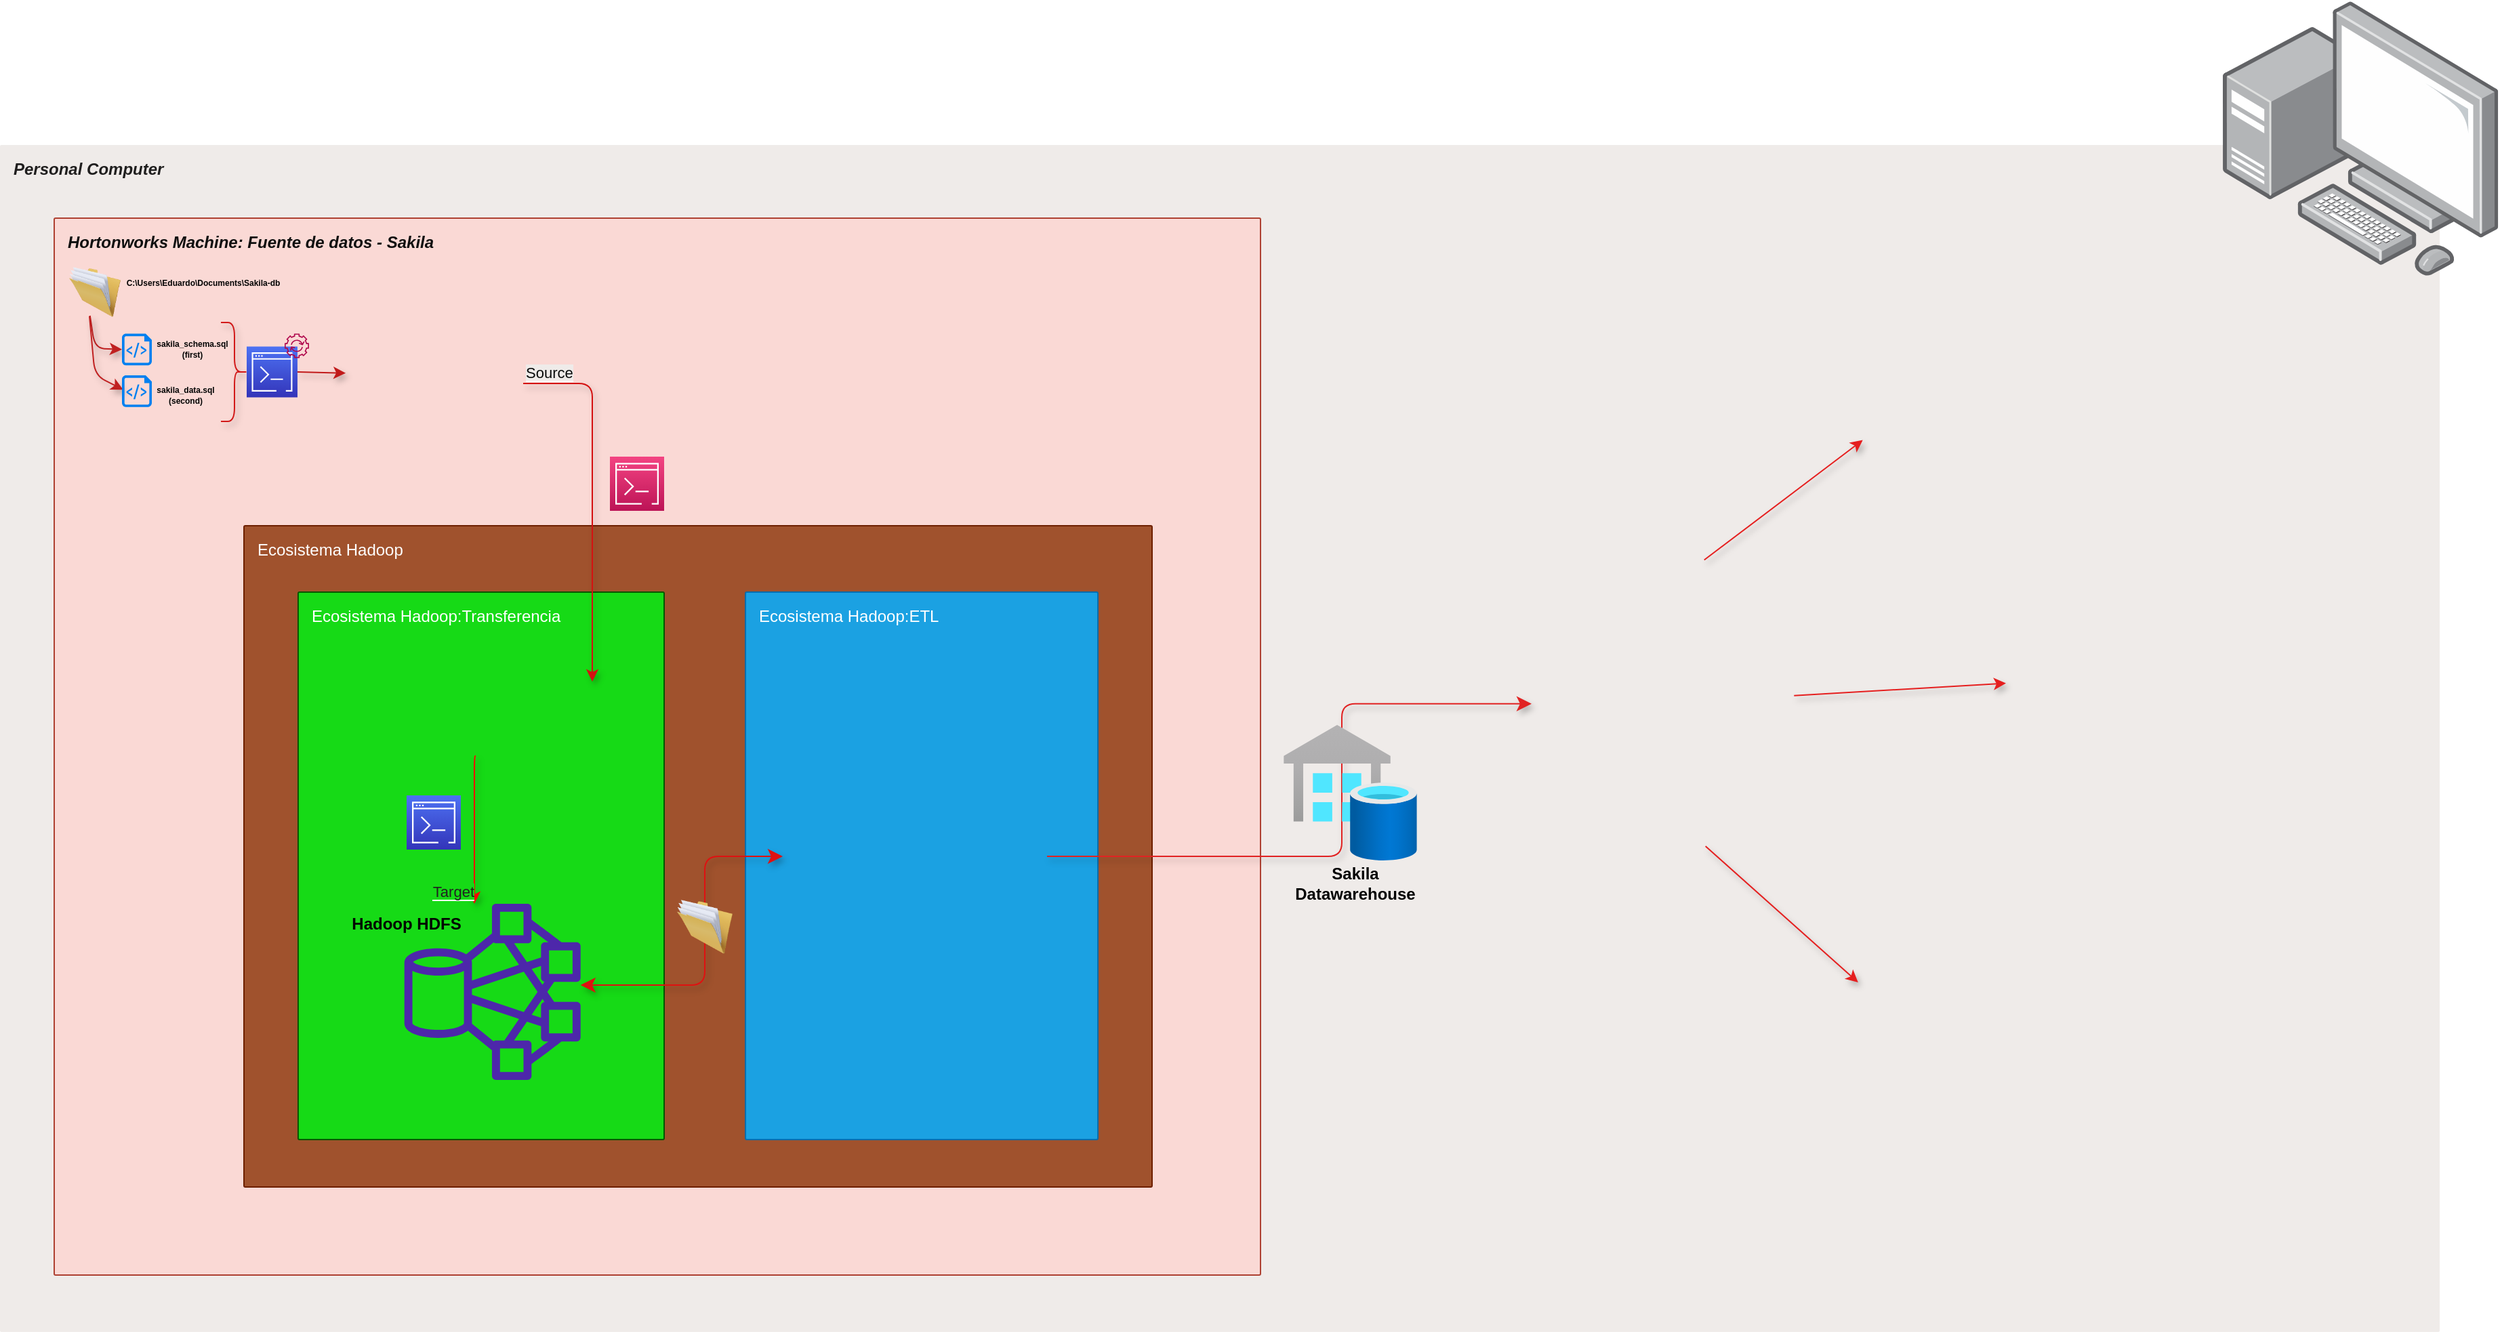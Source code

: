 <mxfile version="21.3.7" type="device">
  <diagram name="Página-1" id="xAY7Q4JVNBK975qAJ0zJ">
    <mxGraphModel dx="2390" dy="2562" grid="1" gridSize="10" guides="1" tooltips="1" connect="1" arrows="1" fold="1" page="1" pageScale="1" pageWidth="827" pageHeight="1169" math="0" shadow="0">
      <root>
        <mxCell id="0" />
        <mxCell id="1" parent="0" />
        <mxCell id="C1L38_kdIar_jfCzdg87-63" value="&lt;font color=&quot;#1f1e1e&quot;&gt;&lt;b&gt;&lt;i&gt;Personal Computer&lt;/i&gt;&lt;/b&gt;&lt;/font&gt;" style="points=[[0,0,0],[0.25,0,0],[0.5,0,0],[0.75,0,0],[1,0,0],[1,0.25,0],[1,0.5,0],[1,0.75,0],[1,1,0],[0.75,1,0],[0.5,1,0],[0.25,1,0],[0,1,0],[0,0.75,0],[0,0.5,0],[0,0.25,0]];rounded=1;absoluteArcSize=1;arcSize=2;html=1;strokeColor=none;gradientColor=none;shadow=0;dashed=0;fontSize=12;fontColor=#9E9E9E;align=left;verticalAlign=top;spacing=10;spacingTop=-4;whiteSpace=wrap;fillColor=#EFEBE9;glass=0;" vertex="1" parent="1">
          <mxGeometry x="100" width="1800" height="876" as="geometry" />
        </mxCell>
        <mxCell id="C1L38_kdIar_jfCzdg87-2" value="&lt;font color=&quot;#0f0f0f&quot;&gt;&lt;b&gt;&lt;i&gt;Hortonworks Machine: Fuente de datos - Sakila&lt;/i&gt;&lt;/b&gt;&lt;/font&gt;" style="points=[[0,0,0],[0.25,0,0],[0.5,0,0],[0.75,0,0],[1,0,0],[1,0.25,0],[1,0.5,0],[1,0.75,0],[1,1,0],[0.75,1,0],[0.5,1,0],[0.25,1,0],[0,1,0],[0,0.75,0],[0,0.5,0],[0,0.25,0]];rounded=1;absoluteArcSize=1;arcSize=2;html=1;strokeColor=#ae4132;shadow=0;dashed=0;fontSize=12;align=left;verticalAlign=top;spacing=10;spacingTop=-4;whiteSpace=wrap;fillColor=#fad9d5;glass=0;" vertex="1" parent="1">
          <mxGeometry x="140" y="54" width="890" height="780" as="geometry" />
        </mxCell>
        <mxCell id="C1L38_kdIar_jfCzdg87-3" value="Ecosistema Hadoop" style="sketch=0;points=[[0,0,0],[0.25,0,0],[0.5,0,0],[0.75,0,0],[1,0,0],[1,0.25,0],[1,0.5,0],[1,0.75,0],[1,1,0],[0.75,1,0],[0.5,1,0],[0.25,1,0],[0,1,0],[0,0.75,0],[0,0.5,0],[0,0.25,0]];rounded=1;absoluteArcSize=1;arcSize=2;html=1;strokeColor=#6D1F00;shadow=0;dashed=0;fontSize=12;align=left;verticalAlign=top;spacing=10;spacingTop=-4;whiteSpace=wrap;fillColor=#a0522d;fontColor=#ffffff;" vertex="1" parent="1">
          <mxGeometry x="280" y="281" width="670" height="488" as="geometry" />
        </mxCell>
        <mxCell id="C1L38_kdIar_jfCzdg87-8" value="" style="shape=image;verticalLabelPosition=bottom;labelBackgroundColor=default;verticalAlign=top;aspect=fixed;imageAspect=0;image=https://www.todopostgresql.com/wp-content/uploads/2021/04/mysql2.png;" vertex="1" parent="1">
          <mxGeometry x="354" y="110" width="132" height="132" as="geometry" />
        </mxCell>
        <mxCell id="C1L38_kdIar_jfCzdg87-17" value="Ecosistema Hadoop:Transferencia" style="sketch=0;points=[[0,0,0],[0.25,0,0],[0.5,0,0],[0.75,0,0],[1,0,0],[1,0.25,0],[1,0.5,0],[1,0.75,0],[1,1,0],[0.75,1,0],[0.5,1,0],[0.25,1,0],[0,1,0],[0,0.75,0],[0,0.5,0],[0,0.25,0]];rounded=1;absoluteArcSize=1;arcSize=2;html=1;strokeColor=#005700;shadow=0;dashed=0;fontSize=12;align=left;verticalAlign=top;spacing=10;spacingTop=-4;whiteSpace=wrap;fillColor=#16da16;fontColor=#ffffff;" vertex="1" parent="1">
          <mxGeometry x="320" y="330" width="270" height="404" as="geometry" />
        </mxCell>
        <mxCell id="C1L38_kdIar_jfCzdg87-12" value="" style="sketch=0;outlineConnect=0;fontColor=#232F3E;gradientColor=none;fillColor=#4D27AA;strokeColor=none;dashed=0;verticalLabelPosition=bottom;verticalAlign=top;align=center;html=1;fontSize=12;fontStyle=0;aspect=fixed;pointerEvents=1;shape=mxgraph.aws4.hdfs_cluster;" vertex="1" parent="1">
          <mxGeometry x="398.35" y="560" width="130" height="130" as="geometry" />
        </mxCell>
        <mxCell id="C1L38_kdIar_jfCzdg87-18" value="Ecosistema Hadoop:ETL" style="sketch=0;points=[[0,0,0],[0.25,0,0],[0.5,0,0],[0.75,0,0],[1,0,0],[1,0.25,0],[1,0.5,0],[1,0.75,0],[1,1,0],[0.75,1,0],[0.5,1,0],[0.25,1,0],[0,1,0],[0,0.75,0],[0,0.5,0],[0,0.25,0]];rounded=1;absoluteArcSize=1;arcSize=2;html=1;strokeColor=#006EAF;shadow=0;dashed=0;fontSize=12;align=left;verticalAlign=top;spacing=10;spacingTop=-4;whiteSpace=wrap;fillColor=#1ba1e2;fontColor=#ffffff;" vertex="1" parent="1">
          <mxGeometry x="650" y="330" width="260" height="404" as="geometry" />
        </mxCell>
        <mxCell id="C1L38_kdIar_jfCzdg87-14" value="&lt;b&gt;&lt;font color=&quot;#030303&quot;&gt;Hadoop HDFS&lt;/font&gt;&lt;/b&gt;" style="text;html=1;strokeColor=none;fillColor=none;align=center;verticalAlign=middle;whiteSpace=wrap;rounded=0;" vertex="1" parent="1">
          <mxGeometry x="350" y="560" width="100" height="30" as="geometry" />
        </mxCell>
        <mxCell id="C1L38_kdIar_jfCzdg87-15" value="" style="shape=image;verticalLabelPosition=bottom;labelBackgroundColor=default;verticalAlign=top;aspect=fixed;imageAspect=0;image=https://upload.wikimedia.org/wikipedia/commons/thumb/b/b4/Apache_Sqoop_logo.svg/2560px-Apache_Sqoop_logo.svg.png;" vertex="1" parent="1">
          <mxGeometry x="362.28" y="400" width="195.44" height="50" as="geometry" />
        </mxCell>
        <mxCell id="C1L38_kdIar_jfCzdg87-23" value="" style="image;points=[];aspect=fixed;html=1;align=center;shadow=0;dashed=0;image=img/lib/allied_telesis/computer_and_terminals/Personal_Computer_with_Server.svg;" vertex="1" parent="1">
          <mxGeometry x="1740" y="-106.28" width="203.14" height="203.14" as="geometry" />
        </mxCell>
        <mxCell id="C1L38_kdIar_jfCzdg87-24" value="" style="shape=image;verticalLabelPosition=bottom;labelBackgroundColor=default;verticalAlign=top;aspect=fixed;imageAspect=0;image=https://varunblogsite.files.wordpress.com/2017/07/hadoop.png;" vertex="1" parent="1">
          <mxGeometry x="160" y="620" width="305.71" height="214" as="geometry" />
        </mxCell>
        <mxCell id="C1L38_kdIar_jfCzdg87-27" value="" style="endArrow=classic;html=1;rounded=1;exitX=1;exitY=0.5;exitDx=0;exitDy=0;entryX=0.894;entryY=-0.08;entryDx=0;entryDy=0;edgeStyle=orthogonalEdgeStyle;entryPerimeter=0;strokeColor=#d41111;shadow=1;" edge="1" parent="1" source="C1L38_kdIar_jfCzdg87-8" target="C1L38_kdIar_jfCzdg87-15">
          <mxGeometry relative="1" as="geometry">
            <mxPoint x="330" y="430" as="sourcePoint" />
            <mxPoint x="490" y="430" as="targetPoint" />
          </mxGeometry>
        </mxCell>
        <mxCell id="C1L38_kdIar_jfCzdg87-29" value="&lt;font color=&quot;#090b0b&quot; style=&quot;background-color: rgb(239, 235, 233);&quot;&gt;Source&lt;/font&gt;" style="edgeLabel;resizable=0;html=1;align=left;verticalAlign=bottom;" connectable="0" vertex="1" parent="C1L38_kdIar_jfCzdg87-27">
          <mxGeometry x="-1" relative="1" as="geometry" />
        </mxCell>
        <mxCell id="C1L38_kdIar_jfCzdg87-35" value="" style="endArrow=classic;html=1;entryX=1;entryY=0;entryDx=0;entryDy=0;edgeStyle=orthogonalEdgeStyle;shadow=1;rounded=1;exitX=0.454;exitY=1.02;exitDx=0;exitDy=0;exitPerimeter=0;strokeColor=#fc0303;" edge="1" parent="1" source="C1L38_kdIar_jfCzdg87-15" target="C1L38_kdIar_jfCzdg87-14">
          <mxGeometry relative="1" as="geometry">
            <mxPoint x="640" y="210" as="sourcePoint" />
            <mxPoint x="800" y="210" as="targetPoint" />
            <Array as="points">
              <mxPoint x="450" y="451" />
            </Array>
          </mxGeometry>
        </mxCell>
        <mxCell id="C1L38_kdIar_jfCzdg87-38" value="&lt;font style=&quot;background-color: rgb(22, 218, 22);&quot; color=&quot;#212121&quot;&gt;Target&lt;/font&gt;" style="edgeLabel;resizable=0;html=1;align=right;verticalAlign=bottom;" connectable="0" vertex="1" parent="C1L38_kdIar_jfCzdg87-35">
          <mxGeometry x="1" relative="1" as="geometry" />
        </mxCell>
        <mxCell id="C1L38_kdIar_jfCzdg87-41" value="" style="sketch=0;points=[[0,0,0],[0.25,0,0],[0.5,0,0],[0.75,0,0],[1,0,0],[0,1,0],[0.25,1,0],[0.5,1,0],[0.75,1,0],[1,1,0],[0,0.25,0],[0,0.5,0],[0,0.75,0],[1,0.25,0],[1,0.5,0],[1,0.75,0]];points=[[0,0,0],[0.25,0,0],[0.5,0,0],[0.75,0,0],[1,0,0],[0,1,0],[0.25,1,0],[0.5,1,0],[0.75,1,0],[1,1,0],[0,0.25,0],[0,0.5,0],[0,0.75,0],[1,0.25,0],[1,0.5,0],[1,0.75,0]];outlineConnect=0;fontColor=#232F3E;gradientColor=#F34482;gradientDirection=north;fillColor=#BC1356;strokeColor=#ffffff;dashed=0;verticalLabelPosition=bottom;verticalAlign=top;align=center;html=1;fontSize=12;fontStyle=0;aspect=fixed;shape=mxgraph.aws4.resourceIcon;resIcon=mxgraph.aws4.command_line_interface;" vertex="1" parent="1">
          <mxGeometry x="550" y="230" width="40" height="40" as="geometry" />
        </mxCell>
        <mxCell id="C1L38_kdIar_jfCzdg87-42" value="" style="sketch=0;points=[[0,0,0],[0.25,0,0],[0.5,0,0],[0.75,0,0],[1,0,0],[0,1,0],[0.25,1,0],[0.5,1,0],[0.75,1,0],[1,1,0],[0,0.25,0],[0,0.5,0],[0,0.75,0],[1,0.25,0],[1,0.5,0],[1,0.75,0]];outlineConnect=0;fontColor=#232F3E;gradientColor=#4D72F3;gradientDirection=north;fillColor=#3334B9;strokeColor=#ffffff;dashed=0;verticalLabelPosition=bottom;verticalAlign=top;align=center;html=1;fontSize=12;fontStyle=0;aspect=fixed;shape=mxgraph.aws4.resourceIcon;resIcon=mxgraph.aws4.command_line_interface;" vertex="1" parent="1">
          <mxGeometry x="400" y="480" width="40" height="40" as="geometry" />
        </mxCell>
        <mxCell id="C1L38_kdIar_jfCzdg87-45" value="" style="edgeStyle=elbowEdgeStyle;elbow=horizontal;endArrow=classic;html=1;rounded=1;endSize=8;startSize=8;shadow=1;strokeColor=#df1111;startArrow=classic;startFill=1;" edge="1" parent="1" source="C1L38_kdIar_jfCzdg87-12" target="C1L38_kdIar_jfCzdg87-25">
          <mxGeometry width="50" height="50" relative="1" as="geometry">
            <mxPoint x="590" y="460" as="sourcePoint" />
            <mxPoint x="640" y="410" as="targetPoint" />
            <Array as="points">
              <mxPoint x="620" y="620" />
            </Array>
          </mxGeometry>
        </mxCell>
        <mxCell id="C1L38_kdIar_jfCzdg87-46" value="" style="image;html=1;image=img/lib/clip_art/general/Full_Folder_128x128.png" vertex="1" parent="1">
          <mxGeometry x="595" y="557" width="50" height="40" as="geometry" />
        </mxCell>
        <mxCell id="C1L38_kdIar_jfCzdg87-54" value="" style="shape=image;verticalLabelPosition=bottom;labelBackgroundColor=default;verticalAlign=top;aspect=fixed;imageAspect=0;image=https://logos-world.net/wp-content/uploads/2022/02/Microsoft-Power-BI-Symbol.png;clipPath=inset(0% 24.67% 0% 23.33%);" vertex="1" parent="1">
          <mxGeometry x="1230" y="308.34" width="192.12" height="208.13" as="geometry" />
        </mxCell>
        <mxCell id="C1L38_kdIar_jfCzdg87-55" value="" style="shape=image;verticalLabelPosition=bottom;labelBackgroundColor=default;verticalAlign=top;aspect=fixed;imageAspect=0;image=https://upload.wikimedia.org/wikipedia/commons/c/c0/Opsview_Monitor_5.0_Dashboard.png;" vertex="1" parent="1">
          <mxGeometry x="1580" y="340" width="225.62" height="114.5" as="geometry" />
        </mxCell>
        <mxCell id="C1L38_kdIar_jfCzdg87-56" value="" style="edgeStyle=elbowEdgeStyle;elbow=horizontal;endArrow=classic;html=1;rounded=1;endSize=8;startSize=8;exitX=1;exitY=0.5;exitDx=0;exitDy=0;entryX=0;entryY=0.5;entryDx=0;entryDy=0;strokeColor=#e12323;shadow=1;" edge="1" parent="1" source="C1L38_kdIar_jfCzdg87-25" target="C1L38_kdIar_jfCzdg87-54">
          <mxGeometry width="50" height="50" relative="1" as="geometry">
            <mxPoint x="1030" y="430" as="sourcePoint" />
            <mxPoint x="1080" y="380" as="targetPoint" />
            <Array as="points">
              <mxPoint x="1090" y="460" />
            </Array>
          </mxGeometry>
        </mxCell>
        <mxCell id="C1L38_kdIar_jfCzdg87-57" value="" style="shape=image;verticalLabelPosition=bottom;labelBackgroundColor=default;verticalAlign=top;aspect=fixed;imageAspect=0;image=https://www.kabel.es/wp-content/uploads/2019/01/visualizacion-powerBI-1-2.png;" vertex="1" parent="1">
          <mxGeometry x="1450" y="112.19" width="188.3" height="105.61" as="geometry" />
        </mxCell>
        <mxCell id="C1L38_kdIar_jfCzdg87-58" value="" style="shape=image;verticalLabelPosition=bottom;labelBackgroundColor=default;verticalAlign=top;aspect=fixed;imageAspect=0;image=https://images.squarespace-cdn.com/content/v1/57cfc8a3d482e945c66724f7/1625203781715-U0VQTDT65C32KVBI926X/Power+BI+Dashboard+Example.PNG;" vertex="1" parent="1">
          <mxGeometry x="1450" y="620" width="193.55" height="110" as="geometry" />
        </mxCell>
        <mxCell id="C1L38_kdIar_jfCzdg87-59" value="" style="endArrow=classic;html=1;rounded=1;exitX=0.663;exitY=-0.01;exitDx=0;exitDy=0;exitPerimeter=0;strokeColor=#e51f1f;shadow=1;" edge="1" parent="1" source="C1L38_kdIar_jfCzdg87-54" target="C1L38_kdIar_jfCzdg87-57">
          <mxGeometry width="50" height="50" relative="1" as="geometry">
            <mxPoint x="1080" y="340" as="sourcePoint" />
            <mxPoint x="1130" y="290" as="targetPoint" />
          </mxGeometry>
        </mxCell>
        <mxCell id="C1L38_kdIar_jfCzdg87-60" value="" style="endArrow=classic;html=1;rounded=1;exitX=1.008;exitY=0.471;exitDx=0;exitDy=0;exitPerimeter=0;strokeColor=#e51f1f;shadow=1;entryX=0;entryY=0.5;entryDx=0;entryDy=0;" edge="1" parent="1" source="C1L38_kdIar_jfCzdg87-54" target="C1L38_kdIar_jfCzdg87-55">
          <mxGeometry width="50" height="50" relative="1" as="geometry">
            <mxPoint x="1325" y="429" as="sourcePoint" />
            <mxPoint x="1385" y="376" as="targetPoint" />
          </mxGeometry>
        </mxCell>
        <mxCell id="C1L38_kdIar_jfCzdg87-61" value="" style="endArrow=classic;html=1;rounded=1;exitX=0.668;exitY=1.005;exitDx=0;exitDy=0;exitPerimeter=0;strokeColor=#e51f1f;shadow=1;entryX=0.108;entryY=-0.018;entryDx=0;entryDy=0;entryPerimeter=0;" edge="1" parent="1" source="C1L38_kdIar_jfCzdg87-54" target="C1L38_kdIar_jfCzdg87-58">
          <mxGeometry width="50" height="50" relative="1" as="geometry">
            <mxPoint x="1325" y="429" as="sourcePoint" />
            <mxPoint x="1385" y="376" as="targetPoint" />
          </mxGeometry>
        </mxCell>
        <mxCell id="C1L38_kdIar_jfCzdg87-62" value="" style="shape=image;verticalLabelPosition=bottom;labelBackgroundColor=default;verticalAlign=top;aspect=fixed;imageAspect=0;image=https://1000logos.net/wp-content/uploads/2021/04/Red-Hat-logo.png;clipPath=inset(20.41% 64.33% 27.51% 0.67%);" vertex="1" parent="1">
          <mxGeometry x="928.41" y="11.86" width="143.19" height="120" as="geometry" />
        </mxCell>
        <mxCell id="C1L38_kdIar_jfCzdg87-65" value="" style="shape=image;verticalLabelPosition=bottom;labelBackgroundColor=default;verticalAlign=top;aspect=fixed;imageAspect=0;image=https://upload.wikimedia.org/wikipedia/commons/3/34/VMware_Workstation_11.0_icon.png;" vertex="1" parent="1">
          <mxGeometry x="760" y="11.86" width="124.07" height="124.07" as="geometry" />
        </mxCell>
        <mxCell id="C1L38_kdIar_jfCzdg87-66" value="" style="shape=image;verticalLabelPosition=bottom;labelBackgroundColor=default;verticalAlign=top;aspect=fixed;imageAspect=0;image=https://fundacionmasqueideas.org/wp-content/uploads/2014/03/logo-cruz-portada-fundacionMQI.png;" vertex="1" parent="1">
          <mxGeometry x="881.41" y="46.86" width="50" height="50" as="geometry" />
        </mxCell>
        <mxCell id="C1L38_kdIar_jfCzdg87-67" value="" style="image;aspect=fixed;html=1;points=[];align=center;fontSize=12;image=img/lib/azure2/databases/SQL_Data_Warehouses.svg;" vertex="1" parent="1">
          <mxGeometry x="1047" y="428" width="98.46" height="100" as="geometry" />
        </mxCell>
        <mxCell id="C1L38_kdIar_jfCzdg87-68" value="&lt;b&gt;&lt;font color=&quot;#030303&quot;&gt;Sakila Datawarehouse&lt;/font&gt;&lt;/b&gt;" style="text;html=1;strokeColor=none;fillColor=none;align=center;verticalAlign=middle;whiteSpace=wrap;rounded=0;" vertex="1" parent="1">
          <mxGeometry x="1050" y="530" width="100" height="30" as="geometry" />
        </mxCell>
        <mxCell id="C1L38_kdIar_jfCzdg87-71" value="&lt;font color=&quot;#030303&quot; style=&quot;font-size: 6px;&quot;&gt;&lt;b style=&quot;font-size: 6px;&quot;&gt;C:\Users\Eduardo\Documents\Sakila-db&lt;/b&gt;&lt;/font&gt;" style="text;html=1;strokeColor=none;fillColor=none;align=center;verticalAlign=middle;whiteSpace=wrap;rounded=0;fontSize=6;" vertex="1" parent="1">
          <mxGeometry x="190" y="93.19" width="120" height="16.81" as="geometry" />
        </mxCell>
        <mxCell id="C1L38_kdIar_jfCzdg87-72" value="" style="image;html=1;image=img/lib/clip_art/general/Full_Folder_128x128.png" vertex="1" parent="1">
          <mxGeometry x="150" y="90" width="40" height="37" as="geometry" />
        </mxCell>
        <mxCell id="C1L38_kdIar_jfCzdg87-73" value="&lt;font color=&quot;#030303&quot; style=&quot;font-size: 6px;&quot;&gt;&lt;b style=&quot;font-size: 6px;&quot;&gt;sakila_schema.sql (first)&lt;/b&gt;&lt;/font&gt;" style="text;html=1;strokeColor=none;fillColor=none;align=center;verticalAlign=middle;whiteSpace=wrap;rounded=0;fontSize=6;" vertex="1" parent="1">
          <mxGeometry x="207" y="142.52" width="70" height="16.81" as="geometry" />
        </mxCell>
        <mxCell id="C1L38_kdIar_jfCzdg87-74" value="&lt;font color=&quot;#030303&quot; style=&quot;font-size: 6px;&quot;&gt;&lt;b style=&quot;font-size: 6px;&quot;&gt;sakila_data.sql (second)&lt;/b&gt;&lt;/font&gt;" style="text;html=1;strokeColor=none;fillColor=none;align=center;verticalAlign=middle;whiteSpace=wrap;rounded=0;fontSize=6;" vertex="1" parent="1">
          <mxGeometry x="207" y="176.59" width="60" height="16.81" as="geometry" />
        </mxCell>
        <mxCell id="C1L38_kdIar_jfCzdg87-75" value="" style="endArrow=classic;html=1;rounded=1;exitX=0.41;exitY=0.973;exitDx=0;exitDy=0;exitPerimeter=0;entryX=0;entryY=0.5;entryDx=0;entryDy=0;entryPerimeter=0;strokeColor=#c02121;shadow=1;" edge="1" parent="1" source="C1L38_kdIar_jfCzdg87-72" target="C1L38_kdIar_jfCzdg87-79">
          <mxGeometry width="50" height="50" relative="1" as="geometry">
            <mxPoint x="250" y="220" as="sourcePoint" />
            <mxPoint x="190.34" y="153.99" as="targetPoint" />
            <Array as="points">
              <mxPoint x="170" y="150" />
            </Array>
          </mxGeometry>
        </mxCell>
        <mxCell id="C1L38_kdIar_jfCzdg87-76" value="" style="endArrow=classic;html=1;rounded=1;entryX=0.042;entryY=0.452;entryDx=0;entryDy=0;entryPerimeter=0;strokeColor=#c02121;exitX=0.4;exitY=0.982;exitDx=0;exitDy=0;exitPerimeter=0;shadow=1;" edge="1" parent="1" source="C1L38_kdIar_jfCzdg87-72" target="C1L38_kdIar_jfCzdg87-80">
          <mxGeometry width="50" height="50" relative="1" as="geometry">
            <mxPoint x="170" y="130" as="sourcePoint" />
            <mxPoint x="190" y="186.32" as="targetPoint" />
            <Array as="points">
              <mxPoint x="170" y="170" />
            </Array>
          </mxGeometry>
        </mxCell>
        <mxCell id="C1L38_kdIar_jfCzdg87-77" value="" style="shape=curlyBracket;whiteSpace=wrap;html=1;rounded=1;flipH=1;labelPosition=right;verticalLabelPosition=middle;align=left;verticalAlign=middle;strokeColor=#d21919;shadow=1;" vertex="1" parent="1">
          <mxGeometry x="263" y="131" width="20" height="73" as="geometry" />
        </mxCell>
        <mxCell id="C1L38_kdIar_jfCzdg87-79" value="" style="sketch=0;aspect=fixed;pointerEvents=1;shadow=0;dashed=0;html=1;strokeColor=none;labelPosition=center;verticalLabelPosition=bottom;verticalAlign=top;align=center;fillColor=#0080f0;shape=mxgraph.azure.script_file" vertex="1" parent="1">
          <mxGeometry x="190" y="139.22" width="22.01" height="23.41" as="geometry" />
        </mxCell>
        <mxCell id="C1L38_kdIar_jfCzdg87-80" value="" style="sketch=0;aspect=fixed;pointerEvents=1;shadow=0;dashed=0;html=1;strokeColor=none;labelPosition=center;verticalLabelPosition=bottom;verticalAlign=top;align=center;fillColor=#0080f0;shape=mxgraph.azure.script_file" vertex="1" parent="1">
          <mxGeometry x="190" y="169.99" width="22.01" height="23.41" as="geometry" />
        </mxCell>
        <mxCell id="C1L38_kdIar_jfCzdg87-83" value="" style="sketch=0;points=[[0,0,0],[0.25,0,0],[0.5,0,0],[0.75,0,0],[1,0,0],[0,1,0],[0.25,1,0],[0.5,1,0],[0.75,1,0],[1,1,0],[0,0.25,0],[0,0.5,0],[0,0.75,0],[1,0.25,0],[1,0.5,0],[1,0.75,0]];outlineConnect=0;fontColor=#232F3E;gradientColor=#4D72F3;gradientDirection=north;fillColor=#3334B9;strokeColor=#ffffff;dashed=0;verticalLabelPosition=bottom;verticalAlign=top;align=center;html=1;fontSize=12;fontStyle=0;aspect=fixed;shape=mxgraph.aws4.resourceIcon;resIcon=mxgraph.aws4.command_line_interface;" vertex="1" parent="1">
          <mxGeometry x="282" y="148.76" width="37.48" height="37.48" as="geometry" />
        </mxCell>
        <mxCell id="C1L38_kdIar_jfCzdg87-82" value="" style="sketch=0;outlineConnect=0;fontColor=#232F3E;gradientColor=none;fillColor=#B0084D;strokeColor=none;dashed=0;verticalLabelPosition=bottom;verticalAlign=top;align=center;html=1;fontSize=12;fontStyle=0;aspect=fixed;pointerEvents=1;shape=mxgraph.aws4.automation;" vertex="1" parent="1">
          <mxGeometry x="310" y="139.22" width="18" height="18" as="geometry" />
        </mxCell>
        <mxCell id="C1L38_kdIar_jfCzdg87-84" value="" style="endArrow=classic;html=1;rounded=1;entryX=0.008;entryY=0.442;entryDx=0;entryDy=0;entryPerimeter=0;exitX=1;exitY=0.5;exitDx=0;exitDy=0;exitPerimeter=0;strokeColor=#c11a1a;shadow=1;" edge="1" parent="1" source="C1L38_kdIar_jfCzdg87-83" target="C1L38_kdIar_jfCzdg87-8">
          <mxGeometry width="50" height="50" relative="1" as="geometry">
            <mxPoint x="300" y="180" as="sourcePoint" />
            <mxPoint x="350" y="130" as="targetPoint" />
          </mxGeometry>
        </mxCell>
        <mxCell id="C1L38_kdIar_jfCzdg87-25" value="" style="shape=image;verticalLabelPosition=bottom;labelBackgroundColor=default;verticalAlign=top;aspect=fixed;imageAspect=0;image=https://upload.wikimedia.org/wikipedia/commons/b/bb/Apache_Hive_logo.svg;" vertex="1" parent="1">
          <mxGeometry x="677.5" y="437.25" width="195" height="175.5" as="geometry" />
        </mxCell>
      </root>
    </mxGraphModel>
  </diagram>
</mxfile>
